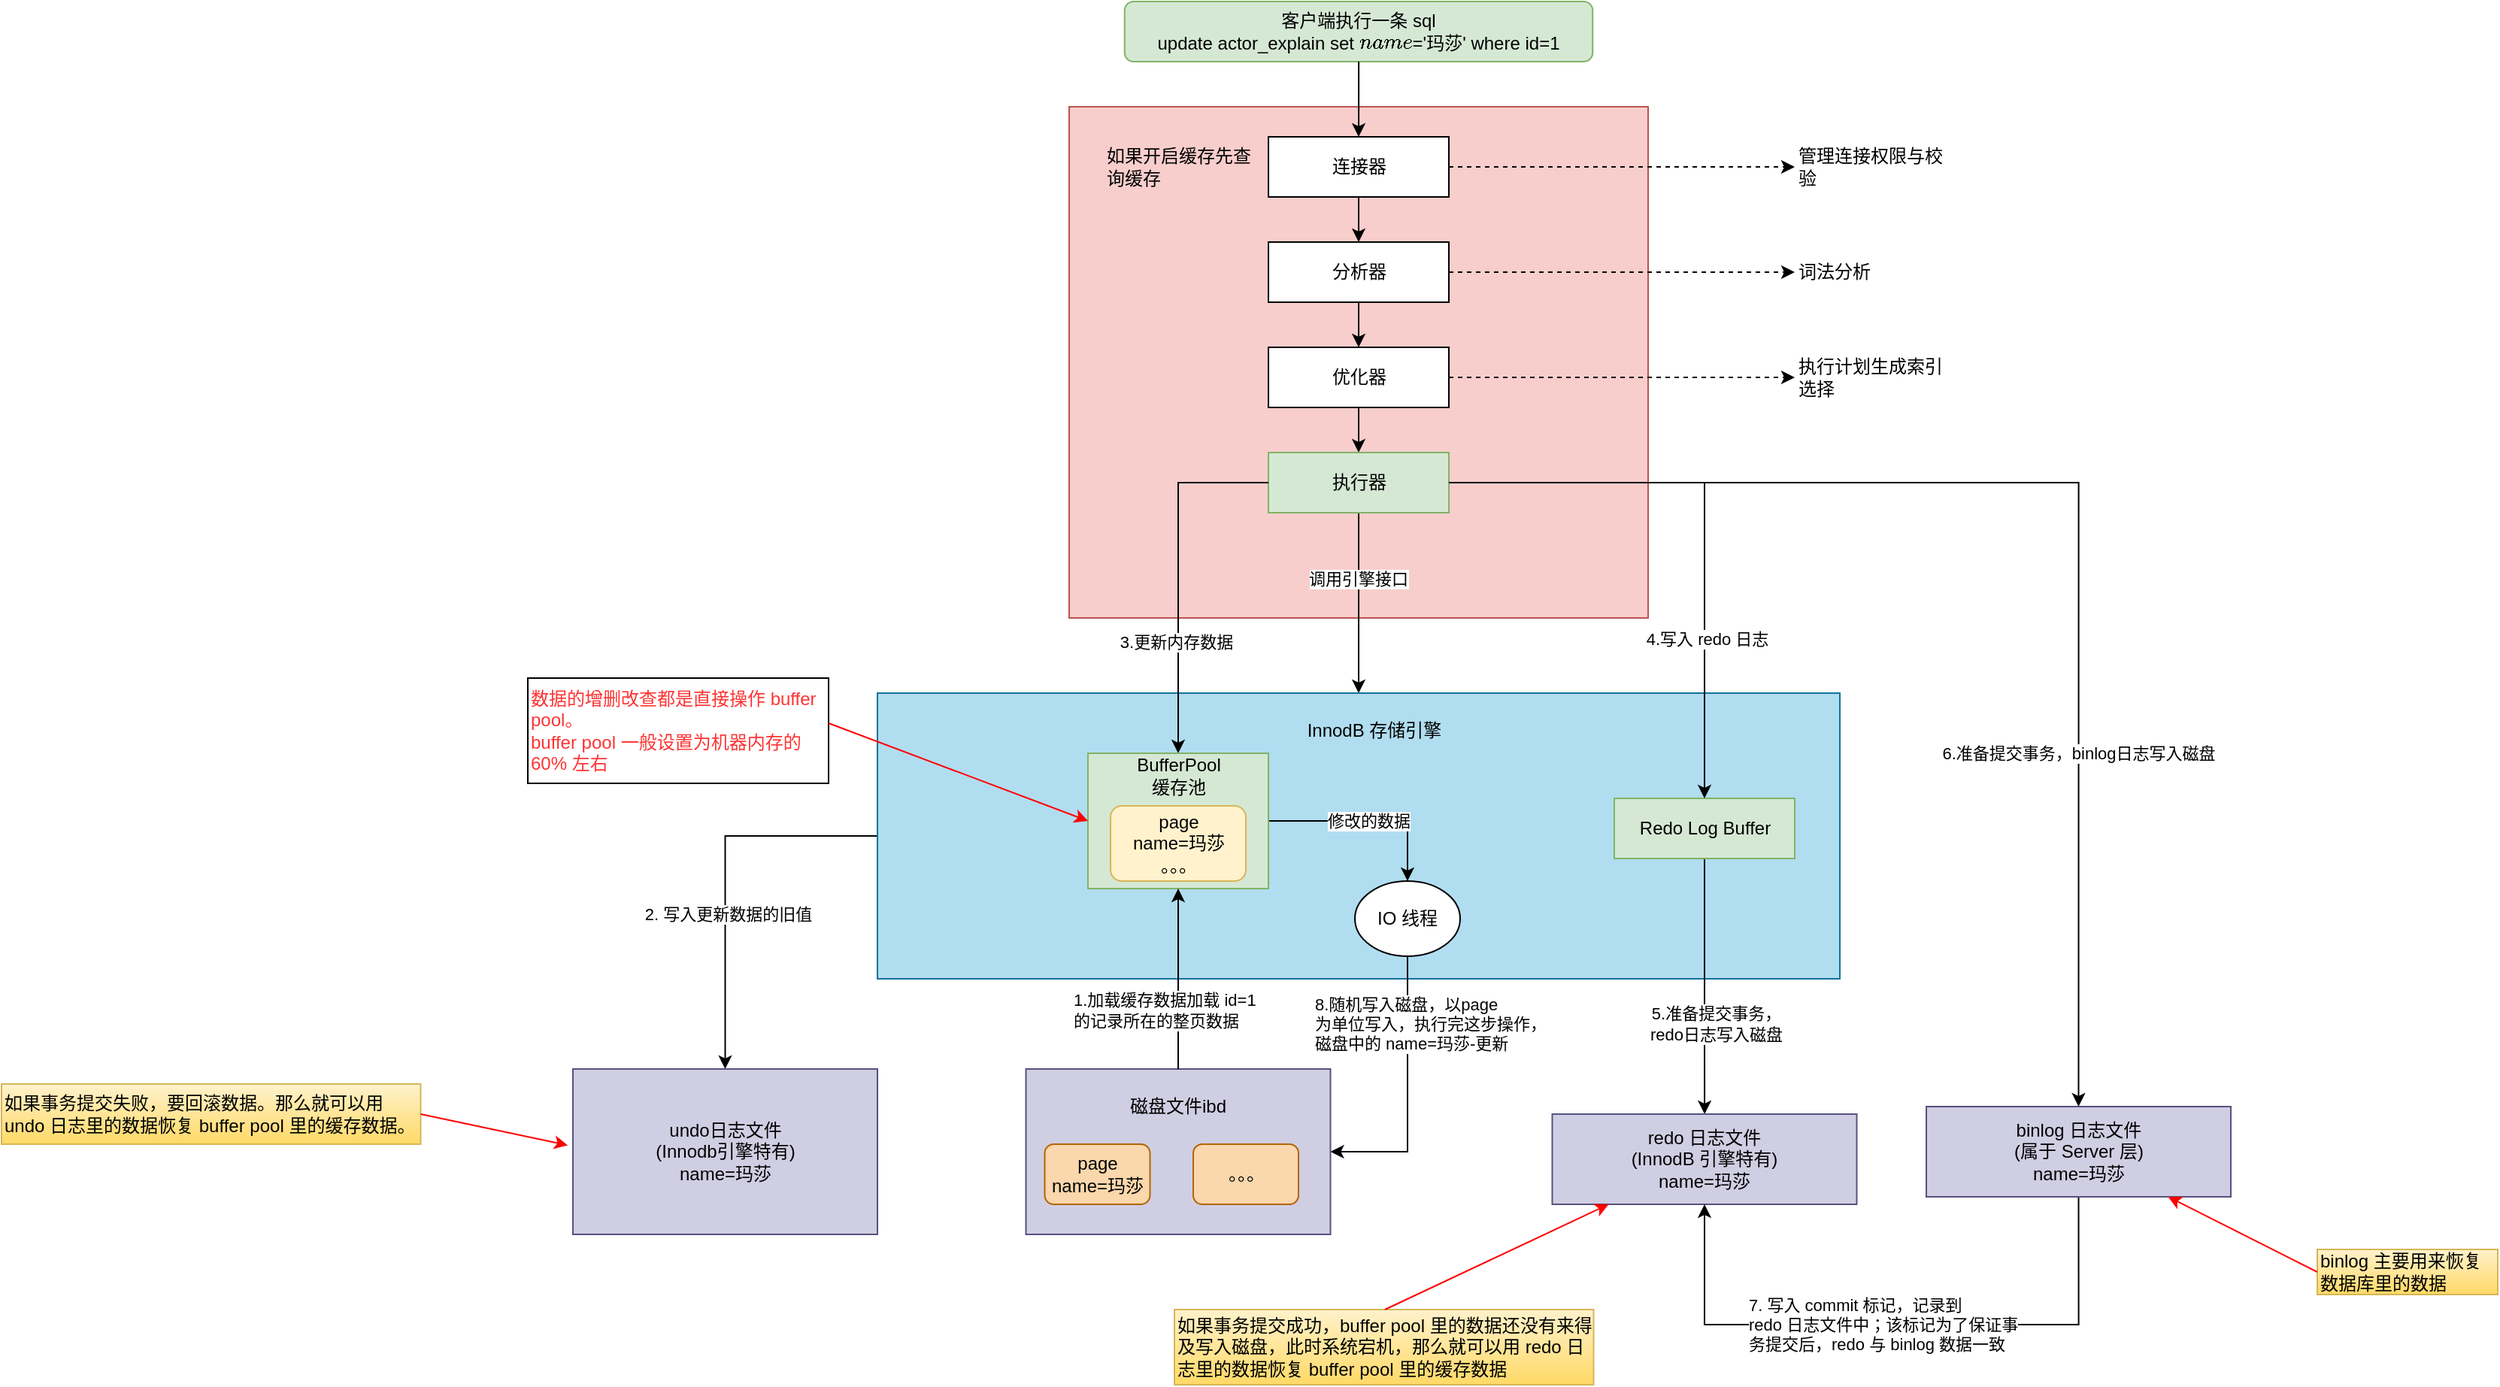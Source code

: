 <mxfile version="20.8.6" type="github">
  <diagram id="j2rWA9-SspOJQfwxpXN0" name="第 1 页">
    <mxGraphModel dx="1979" dy="611" grid="1" gridSize="10" guides="1" tooltips="1" connect="1" arrows="1" fold="1" page="1" pageScale="1" pageWidth="827" pageHeight="1169" math="0" shadow="0">
      <root>
        <mxCell id="0" />
        <mxCell id="1" parent="0" />
        <mxCell id="ka-1JWK0UKZm-RNWw-po-1" value="客户端执行一条 sql&lt;br&gt;update actor_explain set `name`=&#39;玛莎&#39; where id=1" style="rounded=1;whiteSpace=wrap;html=1;fillColor=#d5e8d4;strokeColor=#82b366;" vertex="1" parent="1">
          <mxGeometry x="236.88" y="40" width="311.25" height="40" as="geometry" />
        </mxCell>
        <mxCell id="ka-1JWK0UKZm-RNWw-po-4" value="" style="rounded=0;whiteSpace=wrap;html=1;fillColor=#f8cecc;strokeColor=#b85450;" vertex="1" parent="1">
          <mxGeometry x="200" y="110" width="385" height="340" as="geometry" />
        </mxCell>
        <mxCell id="ka-1JWK0UKZm-RNWw-po-8" value="" style="edgeStyle=orthogonalEdgeStyle;rounded=0;orthogonalLoop=1;jettySize=auto;html=1;" edge="1" parent="1" source="ka-1JWK0UKZm-RNWw-po-6" target="ka-1JWK0UKZm-RNWw-po-7">
          <mxGeometry relative="1" as="geometry" />
        </mxCell>
        <mxCell id="ka-1JWK0UKZm-RNWw-po-21" style="edgeStyle=orthogonalEdgeStyle;rounded=0;orthogonalLoop=1;jettySize=auto;html=1;exitX=1;exitY=0.5;exitDx=0;exitDy=0;entryX=0;entryY=0.5;entryDx=0;entryDy=0;dashed=1;" edge="1" parent="1" source="ka-1JWK0UKZm-RNWw-po-6" target="ka-1JWK0UKZm-RNWw-po-17">
          <mxGeometry relative="1" as="geometry" />
        </mxCell>
        <mxCell id="ka-1JWK0UKZm-RNWw-po-6" value="连接器" style="rounded=0;whiteSpace=wrap;html=1;" vertex="1" parent="1">
          <mxGeometry x="332.5" y="130" width="120" height="40" as="geometry" />
        </mxCell>
        <mxCell id="ka-1JWK0UKZm-RNWw-po-5" style="edgeStyle=orthogonalEdgeStyle;rounded=0;orthogonalLoop=1;jettySize=auto;html=1;" edge="1" parent="1" source="ka-1JWK0UKZm-RNWw-po-1" target="ka-1JWK0UKZm-RNWw-po-6">
          <mxGeometry relative="1" as="geometry" />
        </mxCell>
        <mxCell id="ka-1JWK0UKZm-RNWw-po-11" value="" style="edgeStyle=orthogonalEdgeStyle;rounded=0;orthogonalLoop=1;jettySize=auto;html=1;" edge="1" parent="1" source="ka-1JWK0UKZm-RNWw-po-7" target="ka-1JWK0UKZm-RNWw-po-10">
          <mxGeometry relative="1" as="geometry" />
        </mxCell>
        <mxCell id="ka-1JWK0UKZm-RNWw-po-7" value="分析器" style="whiteSpace=wrap;html=1;rounded=0;" vertex="1" parent="1">
          <mxGeometry x="332.5" y="200" width="120" height="40" as="geometry" />
        </mxCell>
        <mxCell id="ka-1JWK0UKZm-RNWw-po-9" style="edgeStyle=orthogonalEdgeStyle;rounded=0;orthogonalLoop=1;jettySize=auto;html=1;exitX=0.5;exitY=1;exitDx=0;exitDy=0;" edge="1" parent="1" source="ka-1JWK0UKZm-RNWw-po-7" target="ka-1JWK0UKZm-RNWw-po-7">
          <mxGeometry relative="1" as="geometry" />
        </mxCell>
        <mxCell id="ka-1JWK0UKZm-RNWw-po-13" style="edgeStyle=orthogonalEdgeStyle;rounded=0;orthogonalLoop=1;jettySize=auto;html=1;" edge="1" parent="1" source="ka-1JWK0UKZm-RNWw-po-10" target="ka-1JWK0UKZm-RNWw-po-12">
          <mxGeometry relative="1" as="geometry" />
        </mxCell>
        <mxCell id="ka-1JWK0UKZm-RNWw-po-23" style="edgeStyle=orthogonalEdgeStyle;rounded=0;orthogonalLoop=1;jettySize=auto;html=1;entryX=0;entryY=0.5;entryDx=0;entryDy=0;dashed=1;" edge="1" parent="1" source="ka-1JWK0UKZm-RNWw-po-10" target="ka-1JWK0UKZm-RNWw-po-22">
          <mxGeometry relative="1" as="geometry" />
        </mxCell>
        <mxCell id="ka-1JWK0UKZm-RNWw-po-10" value="优化器" style="whiteSpace=wrap;html=1;rounded=0;" vertex="1" parent="1">
          <mxGeometry x="332.5" y="270" width="120" height="40" as="geometry" />
        </mxCell>
        <mxCell id="ka-1JWK0UKZm-RNWw-po-25" style="edgeStyle=orthogonalEdgeStyle;rounded=0;orthogonalLoop=1;jettySize=auto;html=1;exitX=0.5;exitY=1;exitDx=0;exitDy=0;entryX=0.5;entryY=0;entryDx=0;entryDy=0;" edge="1" parent="1" source="ka-1JWK0UKZm-RNWw-po-12" target="ka-1JWK0UKZm-RNWw-po-24">
          <mxGeometry relative="1" as="geometry" />
        </mxCell>
        <mxCell id="ka-1JWK0UKZm-RNWw-po-26" value="调用引擎接口" style="edgeLabel;html=1;align=center;verticalAlign=middle;resizable=0;points=[];" vertex="1" connectable="0" parent="ka-1JWK0UKZm-RNWw-po-25">
          <mxGeometry x="-0.269" y="-1" relative="1" as="geometry">
            <mxPoint as="offset" />
          </mxGeometry>
        </mxCell>
        <mxCell id="ka-1JWK0UKZm-RNWw-po-58" style="edgeStyle=orthogonalEdgeStyle;rounded=0;orthogonalLoop=1;jettySize=auto;html=1;entryX=0.5;entryY=0;entryDx=0;entryDy=0;fontColor=#000000;" edge="1" parent="1" source="ka-1JWK0UKZm-RNWw-po-12" target="ka-1JWK0UKZm-RNWw-po-47">
          <mxGeometry relative="1" as="geometry" />
        </mxCell>
        <mxCell id="ka-1JWK0UKZm-RNWw-po-65" value="6.准备提交事务，binlog日志写入磁盘" style="edgeLabel;html=1;align=center;verticalAlign=middle;resizable=0;points=[];fontColor=#000000;" vertex="1" connectable="0" parent="ka-1JWK0UKZm-RNWw-po-58">
          <mxGeometry x="0.437" y="-1" relative="1" as="geometry">
            <mxPoint as="offset" />
          </mxGeometry>
        </mxCell>
        <mxCell id="ka-1JWK0UKZm-RNWw-po-12" value="执行器" style="whiteSpace=wrap;html=1;rounded=0;fillColor=#d5e8d4;strokeColor=#82b366;" vertex="1" parent="1">
          <mxGeometry x="332.5" y="340" width="120" height="40" as="geometry" />
        </mxCell>
        <mxCell id="ka-1JWK0UKZm-RNWw-po-14" value="如果开启缓存先查询缓存" style="text;html=1;strokeColor=none;fillColor=none;align=left;verticalAlign=middle;whiteSpace=wrap;rounded=0;" vertex="1" parent="1">
          <mxGeometry x="222.5" y="135" width="100" height="30" as="geometry" />
        </mxCell>
        <mxCell id="ka-1JWK0UKZm-RNWw-po-17" value="管理连接权限与校验" style="text;html=1;strokeColor=none;fillColor=none;align=left;verticalAlign=middle;whiteSpace=wrap;rounded=0;" vertex="1" parent="1">
          <mxGeometry x="682.5" y="135" width="100" height="30" as="geometry" />
        </mxCell>
        <mxCell id="ka-1JWK0UKZm-RNWw-po-19" style="edgeStyle=orthogonalEdgeStyle;rounded=0;orthogonalLoop=1;jettySize=auto;html=1;exitX=1;exitY=0.5;exitDx=0;exitDy=0;dashed=1;entryX=0;entryY=0.5;entryDx=0;entryDy=0;" edge="1" parent="1" source="ka-1JWK0UKZm-RNWw-po-7" target="ka-1JWK0UKZm-RNWw-po-20">
          <mxGeometry relative="1" as="geometry">
            <mxPoint x="672.5" y="220" as="targetPoint" />
            <mxPoint x="562.5" y="220" as="sourcePoint" />
          </mxGeometry>
        </mxCell>
        <mxCell id="ka-1JWK0UKZm-RNWw-po-20" value="词法分析" style="text;html=1;strokeColor=none;fillColor=none;align=left;verticalAlign=middle;whiteSpace=wrap;rounded=0;" vertex="1" parent="1">
          <mxGeometry x="682.5" y="205" width="100" height="30" as="geometry" />
        </mxCell>
        <mxCell id="ka-1JWK0UKZm-RNWw-po-22" value="执行计划生成索引选择" style="text;html=1;strokeColor=none;fillColor=none;align=left;verticalAlign=middle;whiteSpace=wrap;rounded=0;" vertex="1" parent="1">
          <mxGeometry x="682.5" y="275" width="100" height="30" as="geometry" />
        </mxCell>
        <mxCell id="ka-1JWK0UKZm-RNWw-po-52" style="edgeStyle=orthogonalEdgeStyle;rounded=0;orthogonalLoop=1;jettySize=auto;html=1;fontColor=#000000;exitX=0;exitY=0.5;exitDx=0;exitDy=0;" edge="1" parent="1" source="ka-1JWK0UKZm-RNWw-po-24" target="ka-1JWK0UKZm-RNWw-po-50">
          <mxGeometry relative="1" as="geometry" />
        </mxCell>
        <mxCell id="ka-1JWK0UKZm-RNWw-po-71" value="2. 写入更新数据的旧值" style="edgeLabel;html=1;align=center;verticalAlign=middle;resizable=0;points=[];fontColor=#000000;" vertex="1" connectable="0" parent="ka-1JWK0UKZm-RNWw-po-52">
          <mxGeometry x="0.19" y="1" relative="1" as="geometry">
            <mxPoint as="offset" />
          </mxGeometry>
        </mxCell>
        <mxCell id="ka-1JWK0UKZm-RNWw-po-24" value="" style="rounded=0;whiteSpace=wrap;html=1;fillColor=#b1ddf0;strokeColor=#10739e;" vertex="1" parent="1">
          <mxGeometry x="72.5" y="500" width="640" height="190" as="geometry" />
        </mxCell>
        <mxCell id="ka-1JWK0UKZm-RNWw-po-27" value="InnodB 存储引擎" style="text;html=1;strokeColor=none;fillColor=none;align=center;verticalAlign=middle;whiteSpace=wrap;rounded=0;" vertex="1" parent="1">
          <mxGeometry x="352.5" y="510" width="100" height="30" as="geometry" />
        </mxCell>
        <mxCell id="ka-1JWK0UKZm-RNWw-po-34" value="修改的数据" style="edgeStyle=orthogonalEdgeStyle;rounded=0;orthogonalLoop=1;jettySize=auto;html=1;exitX=1;exitY=0.5;exitDx=0;exitDy=0;entryX=0.5;entryY=0;entryDx=0;entryDy=0;" edge="1" parent="1" source="ka-1JWK0UKZm-RNWw-po-28" target="ka-1JWK0UKZm-RNWw-po-33">
          <mxGeometry relative="1" as="geometry" />
        </mxCell>
        <mxCell id="ka-1JWK0UKZm-RNWw-po-46" style="edgeStyle=orthogonalEdgeStyle;rounded=0;orthogonalLoop=1;jettySize=auto;html=1;exitX=0.5;exitY=1;exitDx=0;exitDy=0;fontColor=#000000;" edge="1" parent="1" source="ka-1JWK0UKZm-RNWw-po-32" target="ka-1JWK0UKZm-RNWw-po-45">
          <mxGeometry relative="1" as="geometry" />
        </mxCell>
        <mxCell id="ka-1JWK0UKZm-RNWw-po-57" value="5.准备提交事务，&lt;br&gt;redo日志写入磁盘" style="edgeLabel;html=1;align=center;verticalAlign=middle;resizable=0;points=[];fontColor=#000000;" vertex="1" connectable="0" parent="ka-1JWK0UKZm-RNWw-po-46">
          <mxGeometry x="0.383" y="-1" relative="1" as="geometry">
            <mxPoint x="8" y="-8" as="offset" />
          </mxGeometry>
        </mxCell>
        <mxCell id="ka-1JWK0UKZm-RNWw-po-32" value="Redo Log Buffer" style="rounded=0;whiteSpace=wrap;html=1;fillColor=#d5e8d4;strokeColor=#82b366;" vertex="1" parent="1">
          <mxGeometry x="562.5" y="570" width="120" height="40" as="geometry" />
        </mxCell>
        <mxCell id="ka-1JWK0UKZm-RNWw-po-53" style="edgeStyle=orthogonalEdgeStyle;rounded=0;orthogonalLoop=1;jettySize=auto;html=1;exitX=0.5;exitY=1;exitDx=0;exitDy=0;entryX=1;entryY=0.5;entryDx=0;entryDy=0;fontColor=#000000;" edge="1" parent="1" source="ka-1JWK0UKZm-RNWw-po-33" target="ka-1JWK0UKZm-RNWw-po-40">
          <mxGeometry relative="1" as="geometry" />
        </mxCell>
        <mxCell id="ka-1JWK0UKZm-RNWw-po-56" value="&lt;div style=&quot;text-align: left;&quot;&gt;8.随机写入磁盘，以page&lt;/div&gt;&lt;div style=&quot;text-align: left;&quot;&gt;为单位写入，执行完这步操作，&lt;/div&gt;&lt;div style=&quot;text-align: left;&quot;&gt;磁盘中的 name=玛莎-更新&lt;/div&gt;" style="edgeLabel;html=1;align=center;verticalAlign=middle;resizable=0;points=[];fontColor=#000000;" vertex="1" connectable="0" parent="ka-1JWK0UKZm-RNWw-po-53">
          <mxGeometry x="-0.637" y="-3" relative="1" as="geometry">
            <mxPoint x="18" y="12" as="offset" />
          </mxGeometry>
        </mxCell>
        <mxCell id="ka-1JWK0UKZm-RNWw-po-33" value="IO 线程" style="ellipse;whiteSpace=wrap;html=1;" vertex="1" parent="1">
          <mxGeometry x="390" y="625" width="70" height="50" as="geometry" />
        </mxCell>
        <mxCell id="ka-1JWK0UKZm-RNWw-po-35" value="&lt;font color=&quot;#ff3333&quot;&gt;数据的增删改查都是直接操作 buffer pool。&lt;br&gt;buffer pool 一般设置为机器内存的 60% 左右&lt;/font&gt;" style="text;html=1;strokeColor=default;fillColor=none;align=left;verticalAlign=middle;whiteSpace=wrap;rounded=0;" vertex="1" parent="1">
          <mxGeometry x="-160" y="490" width="200" height="70" as="geometry" />
        </mxCell>
        <mxCell id="ka-1JWK0UKZm-RNWw-po-37" style="edgeStyle=orthogonalEdgeStyle;rounded=0;orthogonalLoop=1;jettySize=auto;html=1;exitX=1;exitY=0.5;exitDx=0;exitDy=0;fontColor=#FF3333;" edge="1" parent="1" source="ka-1JWK0UKZm-RNWw-po-12" target="ka-1JWK0UKZm-RNWw-po-32">
          <mxGeometry relative="1" as="geometry" />
        </mxCell>
        <mxCell id="ka-1JWK0UKZm-RNWw-po-70" value="4.写入 redo 日志" style="edgeLabel;html=1;align=center;verticalAlign=middle;resizable=0;points=[];fontColor=#000000;" vertex="1" connectable="0" parent="ka-1JWK0UKZm-RNWw-po-37">
          <mxGeometry x="0.442" y="1" relative="1" as="geometry">
            <mxPoint as="offset" />
          </mxGeometry>
        </mxCell>
        <mxCell id="ka-1JWK0UKZm-RNWw-po-38" style="edgeStyle=orthogonalEdgeStyle;rounded=0;orthogonalLoop=1;jettySize=auto;html=1;exitX=0;exitY=0.5;exitDx=0;exitDy=0;fontColor=#FF3333;" edge="1" parent="1" source="ka-1JWK0UKZm-RNWw-po-12" target="ka-1JWK0UKZm-RNWw-po-29">
          <mxGeometry relative="1" as="geometry" />
        </mxCell>
        <mxCell id="ka-1JWK0UKZm-RNWw-po-69" value="3.更新内存数据" style="edgeLabel;html=1;align=center;verticalAlign=middle;resizable=0;points=[];fontColor=#000000;" vertex="1" connectable="0" parent="ka-1JWK0UKZm-RNWw-po-38">
          <mxGeometry x="0.385" y="-2" relative="1" as="geometry">
            <mxPoint as="offset" />
          </mxGeometry>
        </mxCell>
        <mxCell id="ka-1JWK0UKZm-RNWw-po-39" value="" style="group" vertex="1" connectable="0" parent="1">
          <mxGeometry x="212.5" y="540" width="120" height="90" as="geometry" />
        </mxCell>
        <mxCell id="ka-1JWK0UKZm-RNWw-po-28" value="" style="rounded=0;whiteSpace=wrap;html=1;fillColor=#d5e8d4;strokeColor=#82b366;" vertex="1" parent="ka-1JWK0UKZm-RNWw-po-39">
          <mxGeometry width="120" height="90" as="geometry" />
        </mxCell>
        <mxCell id="ka-1JWK0UKZm-RNWw-po-29" value="BufferPool缓存池" style="text;html=1;strokeColor=none;fillColor=none;align=center;verticalAlign=middle;whiteSpace=wrap;rounded=0;" vertex="1" parent="ka-1JWK0UKZm-RNWw-po-39">
          <mxGeometry x="30" width="60" height="30" as="geometry" />
        </mxCell>
        <mxCell id="ka-1JWK0UKZm-RNWw-po-31" value="page&lt;br&gt;name=玛莎&lt;br&gt;。。。" style="rounded=1;whiteSpace=wrap;html=1;fillColor=#fff2cc;strokeColor=#d6b656;" vertex="1" parent="ka-1JWK0UKZm-RNWw-po-39">
          <mxGeometry x="15" y="35" width="90" height="50" as="geometry" />
        </mxCell>
        <mxCell id="ka-1JWK0UKZm-RNWw-po-40" value="" style="rounded=0;whiteSpace=wrap;html=1;strokeColor=#56517e;fillColor=#d0cee2;" vertex="1" parent="1">
          <mxGeometry x="171.25" y="750" width="202.5" height="110" as="geometry" />
        </mxCell>
        <mxCell id="ka-1JWK0UKZm-RNWw-po-49" style="edgeStyle=orthogonalEdgeStyle;rounded=0;orthogonalLoop=1;jettySize=auto;html=1;entryX=0.5;entryY=1;entryDx=0;entryDy=0;fontColor=#000000;exitX=0.5;exitY=0;exitDx=0;exitDy=0;" edge="1" parent="1" source="ka-1JWK0UKZm-RNWw-po-40" target="ka-1JWK0UKZm-RNWw-po-28">
          <mxGeometry relative="1" as="geometry" />
        </mxCell>
        <mxCell id="ka-1JWK0UKZm-RNWw-po-54" value="1.加载缓存数据加载 id=1 &lt;br&gt;的记录所在的整页数据" style="edgeLabel;html=1;align=left;verticalAlign=middle;resizable=0;points=[];fontColor=#000000;" vertex="1" connectable="0" parent="ka-1JWK0UKZm-RNWw-po-49">
          <mxGeometry x="-0.243" y="-1" relative="1" as="geometry">
            <mxPoint x="-73" y="6" as="offset" />
          </mxGeometry>
        </mxCell>
        <mxCell id="ka-1JWK0UKZm-RNWw-po-41" value="磁盘文件ibd" style="text;html=1;strokeColor=none;fillColor=none;align=center;verticalAlign=middle;whiteSpace=wrap;rounded=0;fontColor=#000000;" vertex="1" parent="1">
          <mxGeometry x="233" y="760" width="79" height="30" as="geometry" />
        </mxCell>
        <mxCell id="ka-1JWK0UKZm-RNWw-po-43" value="page&lt;br style=&quot;border-color: var(--border-color);&quot;&gt;name=玛莎" style="rounded=1;whiteSpace=wrap;html=1;strokeColor=#b46504;fillColor=#fad7ac;" vertex="1" parent="1">
          <mxGeometry x="183.75" y="800" width="70" height="40" as="geometry" />
        </mxCell>
        <mxCell id="ka-1JWK0UKZm-RNWw-po-44" value="。。。" style="rounded=1;whiteSpace=wrap;html=1;strokeColor=#b46504;fillColor=#fad7ac;" vertex="1" parent="1">
          <mxGeometry x="282.5" y="800" width="70" height="40" as="geometry" />
        </mxCell>
        <mxCell id="ka-1JWK0UKZm-RNWw-po-45" value="redo 日志文件&lt;br&gt;(InnodB 引擎特有)&lt;br&gt;name=玛莎" style="rounded=0;whiteSpace=wrap;html=1;strokeColor=#56517e;fillColor=#d0cee2;" vertex="1" parent="1">
          <mxGeometry x="521.25" y="780" width="202.5" height="60" as="geometry" />
        </mxCell>
        <mxCell id="ka-1JWK0UKZm-RNWw-po-48" style="edgeStyle=orthogonalEdgeStyle;rounded=0;orthogonalLoop=1;jettySize=auto;html=1;entryX=0.5;entryY=1;entryDx=0;entryDy=0;fontColor=#000000;exitX=0.5;exitY=1;exitDx=0;exitDy=0;" edge="1" parent="1" source="ka-1JWK0UKZm-RNWw-po-47" target="ka-1JWK0UKZm-RNWw-po-45">
          <mxGeometry relative="1" as="geometry">
            <Array as="points">
              <mxPoint x="871" y="920" />
              <mxPoint x="623" y="920" />
            </Array>
          </mxGeometry>
        </mxCell>
        <mxCell id="ka-1JWK0UKZm-RNWw-po-61" value="7. 写入 commit 标记，记录到 &lt;br&gt;redo 日志文件中；该标记为了保证事&lt;br&gt;务提交后，redo 与 binlog 数据一致" style="edgeLabel;html=1;align=left;verticalAlign=middle;resizable=0;points=[];fontColor=#000000;" vertex="1" connectable="0" parent="ka-1JWK0UKZm-RNWw-po-48">
          <mxGeometry x="0.254" relative="1" as="geometry">
            <mxPoint x="-47" as="offset" />
          </mxGeometry>
        </mxCell>
        <mxCell id="ka-1JWK0UKZm-RNWw-po-47" value="binlog 日志文件&lt;br&gt;(属于 Server 层)&lt;br&gt;name=玛莎" style="rounded=0;whiteSpace=wrap;html=1;strokeColor=#56517e;fillColor=#d0cee2;" vertex="1" parent="1">
          <mxGeometry x="770" y="775" width="202.5" height="60" as="geometry" />
        </mxCell>
        <mxCell id="ka-1JWK0UKZm-RNWw-po-50" value="undo日志文件&lt;br&gt;(Innodb引擎特有)&lt;br&gt;name=玛莎" style="rounded=0;whiteSpace=wrap;html=1;strokeColor=#56517e;fillColor=#d0cee2;" vertex="1" parent="1">
          <mxGeometry x="-130" y="750" width="202.5" height="110" as="geometry" />
        </mxCell>
        <mxCell id="ka-1JWK0UKZm-RNWw-po-60" value="binlog 主要用来恢复数据库里的数据" style="text;html=1;strokeColor=#d6b656;fillColor=#fff2cc;align=left;verticalAlign=middle;whiteSpace=wrap;rounded=0;gradientColor=#ffd966;" vertex="1" parent="1">
          <mxGeometry x="1030" y="870" width="120" height="30" as="geometry" />
        </mxCell>
        <mxCell id="ka-1JWK0UKZm-RNWw-po-62" value="如果事务提交成功，buffer pool 里的数据还没有来得及写入磁盘，此时系统宕机，那么就可以用 redo 日志里的数据恢复 buffer pool 里的缓存数据" style="text;html=1;strokeColor=#d6b656;fillColor=#fff2cc;align=left;verticalAlign=middle;whiteSpace=wrap;rounded=0;gradientColor=#ffd966;" vertex="1" parent="1">
          <mxGeometry x="270" y="910" width="278.75" height="50" as="geometry" />
        </mxCell>
        <mxCell id="ka-1JWK0UKZm-RNWw-po-63" value="" style="endArrow=classic;html=1;rounded=0;fontColor=#000000;fillColor=#f8cecc;gradientColor=#ea6b66;strokeColor=#FF0000;" edge="1" parent="1" target="ka-1JWK0UKZm-RNWw-po-45">
          <mxGeometry width="50" height="50" relative="1" as="geometry">
            <mxPoint x="410" y="910" as="sourcePoint" />
            <mxPoint x="460" y="860" as="targetPoint" />
          </mxGeometry>
        </mxCell>
        <mxCell id="ka-1JWK0UKZm-RNWw-po-64" value="" style="endArrow=classic;html=1;rounded=0;fontColor=#000000;exitX=0;exitY=0.5;exitDx=0;exitDy=0;strokeColor=#FF0000;" edge="1" parent="1" source="ka-1JWK0UKZm-RNWw-po-60" target="ka-1JWK0UKZm-RNWw-po-47">
          <mxGeometry width="50" height="50" relative="1" as="geometry">
            <mxPoint x="1010" y="810" as="sourcePoint" />
            <mxPoint x="1060" y="760" as="targetPoint" />
          </mxGeometry>
        </mxCell>
        <mxCell id="ka-1JWK0UKZm-RNWw-po-66" value="" style="endArrow=classic;html=1;rounded=0;fontColor=#000000;fillColor=#f8cecc;gradientColor=#ea6b66;strokeColor=#FF0000;entryX=0;entryY=0.5;entryDx=0;entryDy=0;" edge="1" parent="1" target="ka-1JWK0UKZm-RNWw-po-28">
          <mxGeometry width="50" height="50" relative="1" as="geometry">
            <mxPoint x="40" y="520" as="sourcePoint" />
            <mxPoint x="188.75" y="450" as="targetPoint" />
          </mxGeometry>
        </mxCell>
        <mxCell id="ka-1JWK0UKZm-RNWw-po-67" value="如果事务提交失败，要回滚数据。那么就可以用 undo 日志里的数据恢复 buffer pool 里的缓存数据。" style="text;html=1;strokeColor=#d6b656;fillColor=#fff2cc;align=left;verticalAlign=middle;whiteSpace=wrap;rounded=0;gradientColor=#ffd966;" vertex="1" parent="1">
          <mxGeometry x="-510" y="760" width="278.75" height="40" as="geometry" />
        </mxCell>
        <mxCell id="ka-1JWK0UKZm-RNWw-po-68" value="" style="endArrow=classic;html=1;rounded=0;fontColor=#000000;fillColor=#f8cecc;gradientColor=#ea6b66;strokeColor=#FF0000;entryX=-0.017;entryY=0.461;entryDx=0;entryDy=0;entryPerimeter=0;exitX=1;exitY=0.5;exitDx=0;exitDy=0;" edge="1" parent="1" source="ka-1JWK0UKZm-RNWw-po-67" target="ka-1JWK0UKZm-RNWw-po-50">
          <mxGeometry width="50" height="50" relative="1" as="geometry">
            <mxPoint x="-231.25" y="775" as="sourcePoint" />
            <mxPoint x="-58.75" y="840" as="targetPoint" />
          </mxGeometry>
        </mxCell>
      </root>
    </mxGraphModel>
  </diagram>
</mxfile>
